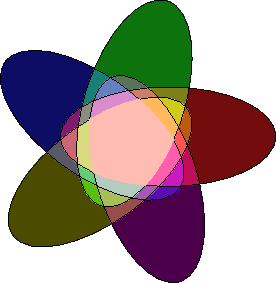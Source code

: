 usepackage("amsmath");

texpreamble("
\newcommand{\order}[1]{\left\lvert#1\right\rvert}
\newcommand{\lt}{<}
\newcommand{\gt}{>}
\newcommand{\amp}{&}
");


        size(6cm,5cm);
        path [] P ;
        path Ellipse = shift(1.2,.2)*scale(3.25,1.5)*unitcircle;
        pen [] Colourpen = {
           rgb(.45,.05,.05), rgb(.05,.45,.05), rgb(.05,.05,.40),
           rgb(.30,.30,0), rgb(.30,0,.30)
           };
        picture pic;
        for (int k: sequence(5)) {
           P[k]=rotate(k*72)*Ellipse;
           fill(P[k],Colourpen[k]);
           for (int l: sequence(k)) {
              fill(pic, P[k], Colourpen[k]+Colourpen[l]);
              clip(pic,P[l]);
              add(pic);
              for (int m: sequence(l)) {
                 fill(pic, P[k], Colourpen[k]+Colourpen[l]+Colourpen[m]);
                 clip(pic,P[l]); clip(pic,P[m]);
                 add(pic);
                 for (int n: sequence(m)) {
                    fill(pic, P[k], Colourpen[k]+Colourpen[l]+Colourpen[m]+Colourpen[n]);
                    clip(pic,P[l]); clip(pic,P[m]); clip(pic,P[n]);
                    add(pic);
                 }
              }
           }

        }
        fill(pic, P[0], Colourpen[0]+Colourpen[1]+Colourpen[2]+Colourpen[3]+Colourpen[4]);
        for (int k: sequence(5)) {clip(pic,P[k]);}
        for (int k: sequence(5)) {draw(P[k],linewidth(0.4));}
        add(pic);
        